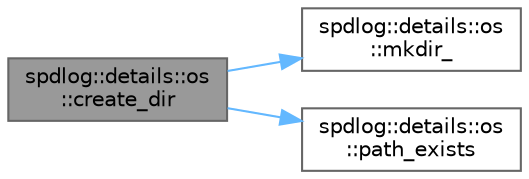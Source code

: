 digraph "spdlog::details::os::create_dir"
{
 // LATEX_PDF_SIZE
  bgcolor="transparent";
  edge [fontname=Helvetica,fontsize=10,labelfontname=Helvetica,labelfontsize=10];
  node [fontname=Helvetica,fontsize=10,shape=box,height=0.2,width=0.4];
  rankdir="LR";
  Node1 [id="Node000001",label="spdlog::details::os\l::create_dir",height=0.2,width=0.4,color="gray40", fillcolor="grey60", style="filled", fontcolor="black",tooltip=" "];
  Node1 -> Node2 [id="edge1_Node000001_Node000002",color="steelblue1",style="solid",tooltip=" "];
  Node2 [id="Node000002",label="spdlog::details::os\l::mkdir_",height=0.2,width=0.4,color="grey40", fillcolor="white", style="filled",URL="$namespacespdlog_1_1details_1_1os.html#a9a9049c129e380fa35a7bb65f887d65a",tooltip=" "];
  Node1 -> Node3 [id="edge2_Node000001_Node000003",color="steelblue1",style="solid",tooltip=" "];
  Node3 [id="Node000003",label="spdlog::details::os\l::path_exists",height=0.2,width=0.4,color="grey40", fillcolor="white", style="filled",URL="$namespacespdlog_1_1details_1_1os.html#adf9dc0aae835a2e5e3076f3582a42868",tooltip=" "];
}
